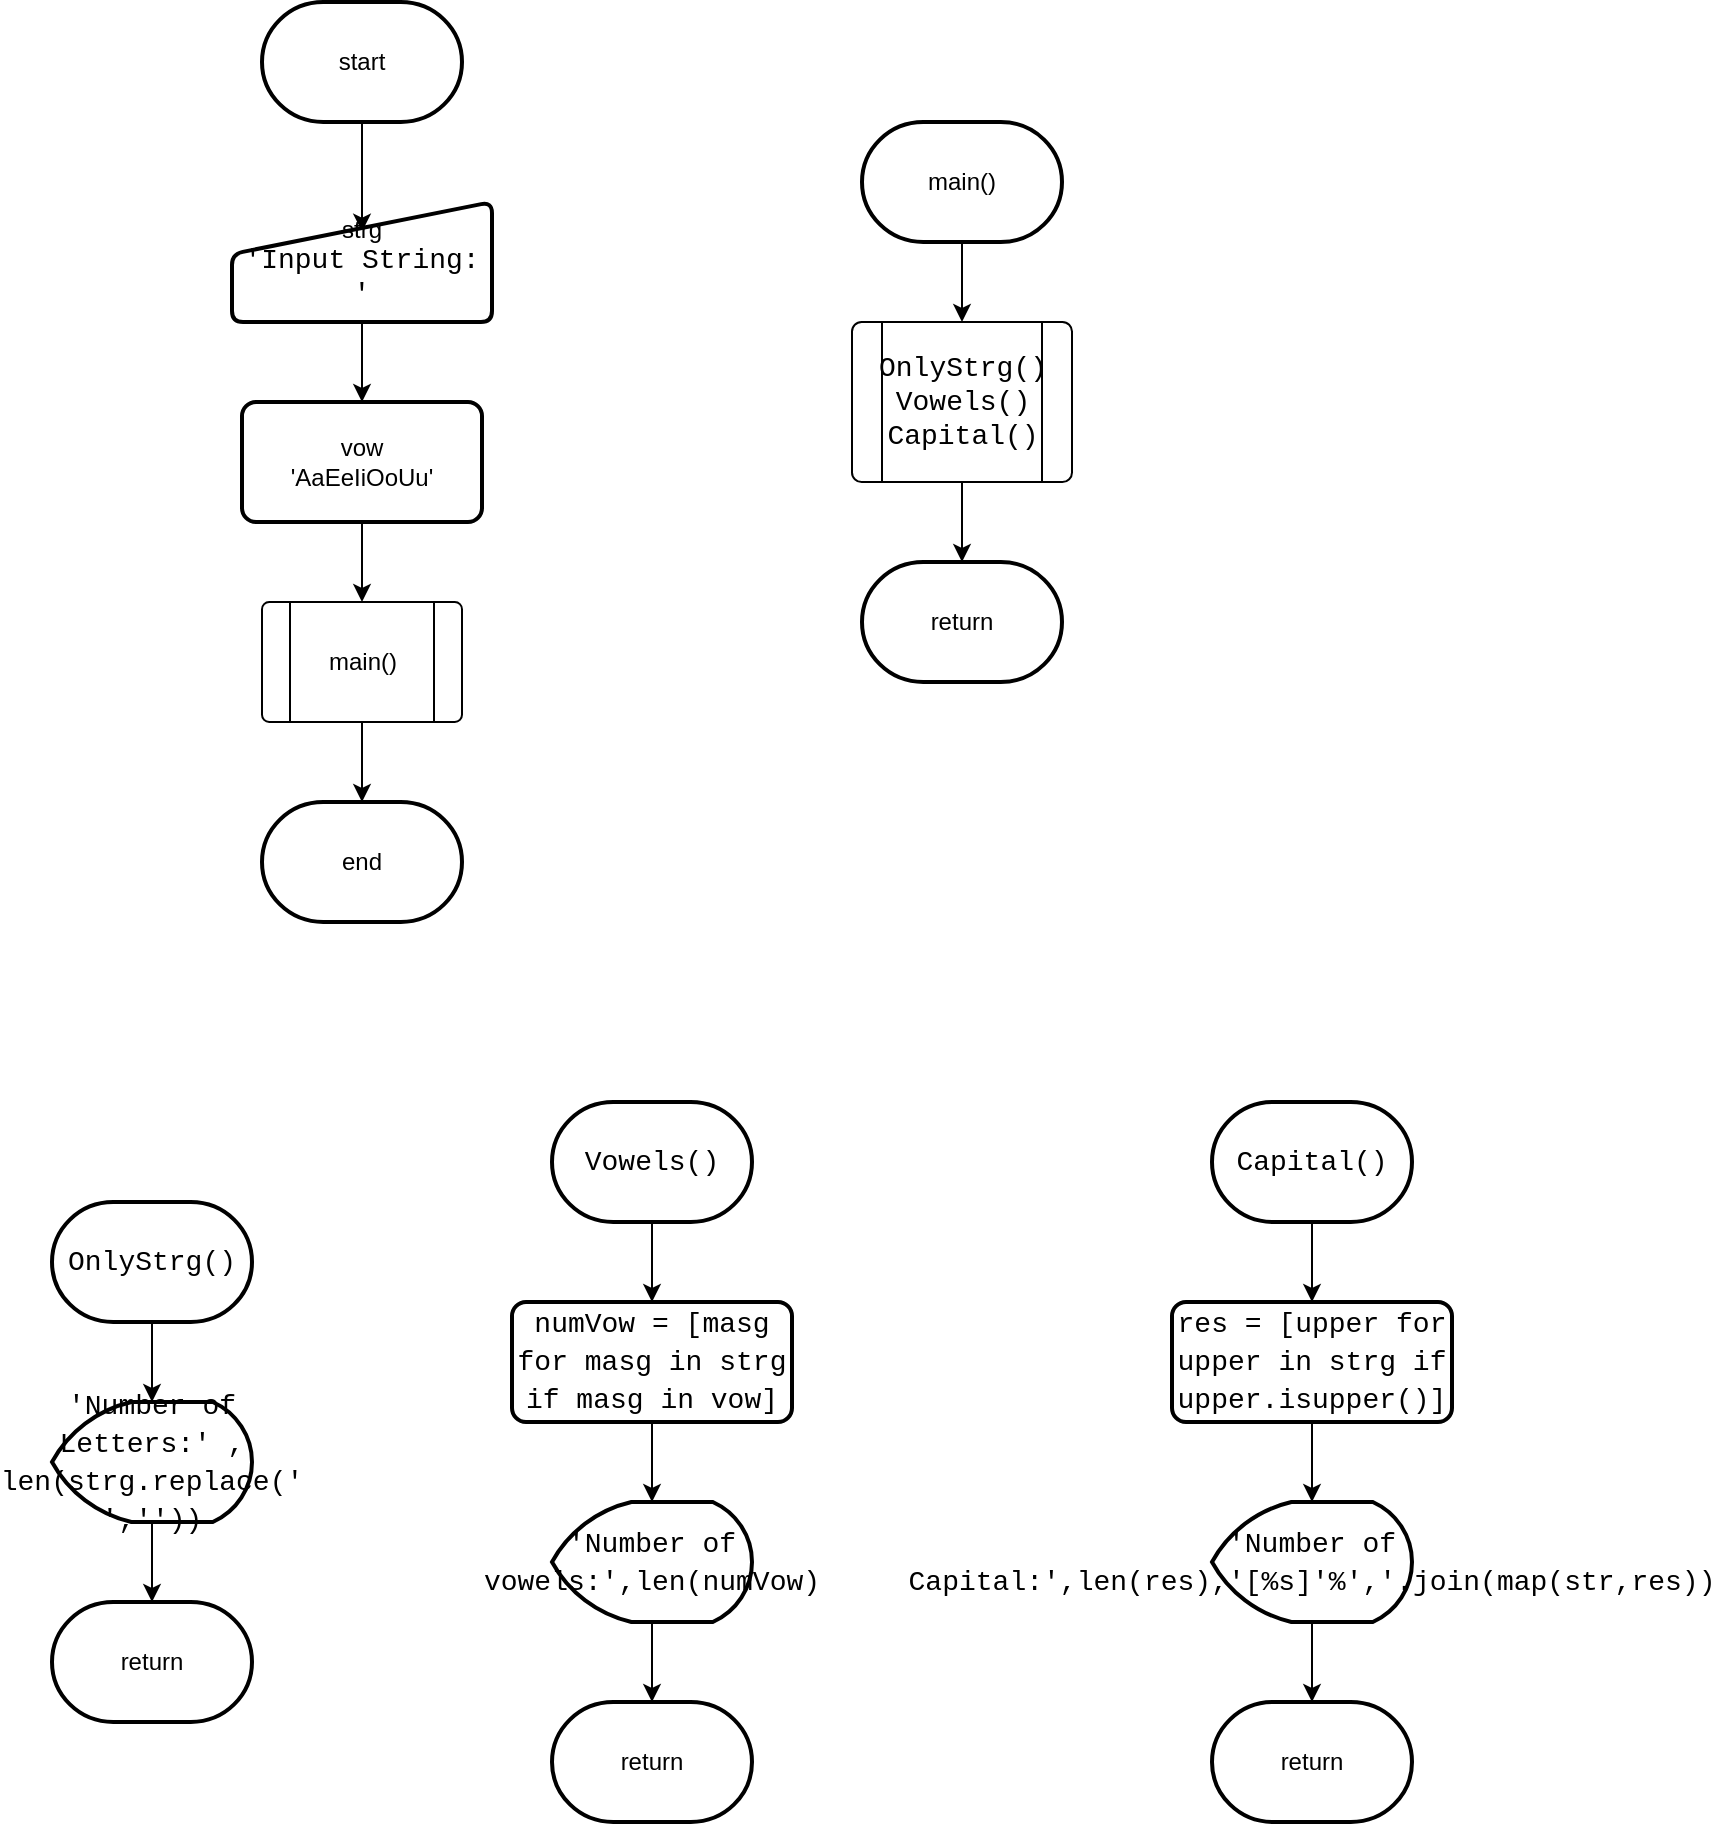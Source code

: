 <mxfile>
    <diagram id="IwFxLbhzQeUAuviqCziR" name="Page-1">
        <mxGraphModel dx="1025" dy="398" grid="1" gridSize="10" guides="1" tooltips="1" connect="1" arrows="1" fold="1" page="1" pageScale="1" pageWidth="850" pageHeight="1100" math="0" shadow="0">
            <root>
                <mxCell id="0"/>
                <mxCell id="1" parent="0"/>
                <mxCell id="10" style="edgeStyle=none;html=1;entryX=0.5;entryY=0.247;entryDx=0;entryDy=0;entryPerimeter=0;labelBackgroundColor=none;fontColor=default;" edge="1" parent="1" source="2" target="5">
                    <mxGeometry relative="1" as="geometry"/>
                </mxCell>
                <mxCell id="2" value="start" style="strokeWidth=2;html=1;shape=mxgraph.flowchart.terminator;whiteSpace=wrap;labelBackgroundColor=none;fontColor=default;" vertex="1" parent="1">
                    <mxGeometry x="195" y="40" width="100" height="60" as="geometry"/>
                </mxCell>
                <mxCell id="11" style="edgeStyle=none;html=1;entryX=0.5;entryY=0;entryDx=0;entryDy=0;labelBackgroundColor=none;fontColor=default;" edge="1" parent="1" source="5" target="6">
                    <mxGeometry relative="1" as="geometry"/>
                </mxCell>
                <mxCell id="5" value="&lt;span&gt;strg&lt;br&gt;&lt;/span&gt;&lt;span style=&quot;font-family: &amp;quot;consolas&amp;quot; , &amp;quot;courier new&amp;quot; , monospace ; font-size: 14px&quot;&gt;'Input String: '&lt;/span&gt;" style="html=1;strokeWidth=2;shape=manualInput;whiteSpace=wrap;rounded=1;size=26;arcSize=11;labelBackgroundColor=none;fontColor=default;" vertex="1" parent="1">
                    <mxGeometry x="180" y="140" width="130" height="60" as="geometry"/>
                </mxCell>
                <mxCell id="12" style="edgeStyle=none;html=1;entryX=0.5;entryY=0;entryDx=0;entryDy=0;labelBackgroundColor=none;fontColor=default;" edge="1" parent="1" source="6" target="7">
                    <mxGeometry relative="1" as="geometry"/>
                </mxCell>
                <mxCell id="6" value="vow&lt;br&gt;'AaEeIiOoUu'" style="rounded=1;whiteSpace=wrap;html=1;absoluteArcSize=1;arcSize=14;strokeWidth=2;labelBackgroundColor=none;fontColor=default;" vertex="1" parent="1">
                    <mxGeometry x="185" y="240" width="120" height="60" as="geometry"/>
                </mxCell>
                <mxCell id="13" style="edgeStyle=none;html=1;entryX=0.5;entryY=0;entryDx=0;entryDy=0;entryPerimeter=0;labelBackgroundColor=none;fontColor=default;" edge="1" parent="1" source="7" target="8">
                    <mxGeometry relative="1" as="geometry"/>
                </mxCell>
                <mxCell id="7" value="" style="verticalLabelPosition=bottom;verticalAlign=top;html=1;shape=process;whiteSpace=wrap;rounded=1;size=0.14;arcSize=6;labelBackgroundColor=none;fontColor=default;" vertex="1" parent="1">
                    <mxGeometry x="195" y="340" width="100" height="60" as="geometry"/>
                </mxCell>
                <mxCell id="8" value="end" style="strokeWidth=2;html=1;shape=mxgraph.flowchart.terminator;whiteSpace=wrap;labelBackgroundColor=none;fontColor=default;" vertex="1" parent="1">
                    <mxGeometry x="195" y="440" width="100" height="60" as="geometry"/>
                </mxCell>
                <mxCell id="14" value="main()" style="text;html=1;align=center;verticalAlign=middle;resizable=0;points=[];autosize=1;strokeColor=none;fillColor=none;labelBackgroundColor=none;fontColor=default;" vertex="1" parent="1">
                    <mxGeometry x="220" y="360" width="50" height="20" as="geometry"/>
                </mxCell>
                <mxCell id="24" style="edgeStyle=none;html=1;entryX=0.5;entryY=0;entryDx=0;entryDy=0;entryPerimeter=0;labelBackgroundColor=none;fontColor=default;" edge="1" parent="1" source="15" target="18">
                    <mxGeometry relative="1" as="geometry"/>
                </mxCell>
                <mxCell id="15" value="&lt;div style=&quot;font-family: consolas, &amp;quot;courier new&amp;quot;, monospace; font-size: 14px; line-height: 19px;&quot;&gt;&lt;span style=&quot;&quot;&gt;OnlyStrg&lt;/span&gt;()&lt;/div&gt;" style="strokeWidth=2;html=1;shape=mxgraph.flowchart.terminator;whiteSpace=wrap;labelBackgroundColor=none;fontColor=default;" vertex="1" parent="1">
                    <mxGeometry x="90" y="640" width="100" height="60" as="geometry"/>
                </mxCell>
                <mxCell id="27" style="edgeStyle=none;html=1;entryX=0.5;entryY=0;entryDx=0;entryDy=0;labelBackgroundColor=none;fontColor=default;" edge="1" parent="1" source="16" target="20">
                    <mxGeometry relative="1" as="geometry"/>
                </mxCell>
                <mxCell id="16" value="&lt;div style=&quot;font-family: consolas, &amp;quot;courier new&amp;quot;, monospace; font-size: 14px; line-height: 19px;&quot;&gt;&lt;span style=&quot;&quot;&gt;Vowels&lt;/span&gt;()&lt;/div&gt;" style="strokeWidth=2;html=1;shape=mxgraph.flowchart.terminator;whiteSpace=wrap;labelBackgroundColor=none;fontColor=default;" vertex="1" parent="1">
                    <mxGeometry x="340" y="590" width="100" height="60" as="geometry"/>
                </mxCell>
                <mxCell id="33" style="edgeStyle=none;html=1;entryX=0.5;entryY=0;entryDx=0;entryDy=0;labelBackgroundColor=none;fontColor=default;" edge="1" parent="1" source="17" target="30">
                    <mxGeometry relative="1" as="geometry"/>
                </mxCell>
                <mxCell id="17" value="&lt;div style=&quot;font-family: consolas, &amp;quot;courier new&amp;quot;, monospace; font-size: 14px; line-height: 19px;&quot;&gt;&lt;span style=&quot;&quot;&gt;Capital&lt;/span&gt;()&lt;/div&gt;" style="strokeWidth=2;html=1;shape=mxgraph.flowchart.terminator;whiteSpace=wrap;labelBackgroundColor=none;fontColor=default;" vertex="1" parent="1">
                    <mxGeometry x="670" y="590" width="100" height="60" as="geometry"/>
                </mxCell>
                <mxCell id="25" style="edgeStyle=none;html=1;entryX=0.5;entryY=0;entryDx=0;entryDy=0;entryPerimeter=0;labelBackgroundColor=none;fontColor=default;" edge="1" parent="1" source="18" target="19">
                    <mxGeometry relative="1" as="geometry"/>
                </mxCell>
                <mxCell id="18" value="&lt;div style=&quot;font-family: consolas, &amp;quot;courier new&amp;quot;, monospace; font-size: 14px; line-height: 19px;&quot;&gt;&lt;span style=&quot;&quot;&gt;'Number of Letters:'&lt;/span&gt; , &lt;span style=&quot;&quot;&gt;len&lt;/span&gt;(&lt;span style=&quot;&quot;&gt;strg&lt;/span&gt;.&lt;span style=&quot;&quot;&gt;replace&lt;/span&gt;(&lt;span style=&quot;&quot;&gt;' '&lt;/span&gt;,&lt;span style=&quot;&quot;&gt;''&lt;/span&gt;))&lt;/div&gt;" style="strokeWidth=2;html=1;shape=mxgraph.flowchart.display;whiteSpace=wrap;labelBackgroundColor=none;fontColor=default;" vertex="1" parent="1">
                    <mxGeometry x="90" y="740" width="100" height="60" as="geometry"/>
                </mxCell>
                <mxCell id="19" value="return" style="strokeWidth=2;html=1;shape=mxgraph.flowchart.terminator;whiteSpace=wrap;labelBackgroundColor=none;fontColor=default;" vertex="1" parent="1">
                    <mxGeometry x="90" y="840" width="100" height="60" as="geometry"/>
                </mxCell>
                <mxCell id="28" style="edgeStyle=none;html=1;entryX=0.5;entryY=0;entryDx=0;entryDy=0;entryPerimeter=0;labelBackgroundColor=none;fontColor=default;" edge="1" parent="1" source="20" target="21">
                    <mxGeometry relative="1" as="geometry"/>
                </mxCell>
                <mxCell id="20" value="&lt;div style=&quot;font-family: &amp;quot;consolas&amp;quot; , &amp;quot;courier new&amp;quot; , monospace ; font-size: 14px ; line-height: 19px&quot;&gt;&lt;div style=&quot;font-family: consolas, &amp;quot;courier new&amp;quot;, monospace; line-height: 19px;&quot;&gt;&lt;span style=&quot;&quot;&gt;numVow&lt;/span&gt; = [&lt;span style=&quot;&quot;&gt;masg&lt;/span&gt; &lt;span style=&quot;&quot;&gt;for&lt;/span&gt; &lt;span style=&quot;&quot;&gt;masg&lt;/span&gt; &lt;span style=&quot;&quot;&gt;in&lt;/span&gt; &lt;span style=&quot;&quot;&gt;strg&lt;/span&gt; &lt;span style=&quot;&quot;&gt;if&lt;/span&gt; &lt;span style=&quot;&quot;&gt;masg&lt;/span&gt; &lt;span style=&quot;&quot;&gt;in&lt;/span&gt; &lt;span style=&quot;&quot;&gt;vow&lt;/span&gt;]&lt;/div&gt;&lt;/div&gt;" style="rounded=1;whiteSpace=wrap;html=1;absoluteArcSize=1;arcSize=14;strokeWidth=2;labelBackgroundColor=none;fontColor=default;" vertex="1" parent="1">
                    <mxGeometry x="320" y="690" width="140" height="60" as="geometry"/>
                </mxCell>
                <mxCell id="29" style="edgeStyle=none;html=1;entryX=0.5;entryY=0;entryDx=0;entryDy=0;entryPerimeter=0;labelBackgroundColor=none;fontColor=default;" edge="1" parent="1" source="21" target="22">
                    <mxGeometry relative="1" as="geometry"/>
                </mxCell>
                <mxCell id="21" value="&lt;div style=&quot;font-family: &amp;quot;consolas&amp;quot; , &amp;quot;courier new&amp;quot; , monospace ; font-size: 14px ; line-height: 19px&quot;&gt;&lt;div style=&quot;font-family: consolas, &amp;quot;courier new&amp;quot;, monospace; line-height: 19px;&quot;&gt;&lt;span style=&quot;&quot;&gt;'Number of vowels:'&lt;/span&gt;,&lt;span style=&quot;&quot;&gt;len&lt;/span&gt;(&lt;span style=&quot;&quot;&gt;numVow&lt;/span&gt;)&lt;/div&gt;&lt;/div&gt;" style="strokeWidth=2;html=1;shape=mxgraph.flowchart.display;whiteSpace=wrap;labelBackgroundColor=none;fontColor=default;" vertex="1" parent="1">
                    <mxGeometry x="340" y="790" width="100" height="60" as="geometry"/>
                </mxCell>
                <mxCell id="22" value="return" style="strokeWidth=2;html=1;shape=mxgraph.flowchart.terminator;whiteSpace=wrap;labelBackgroundColor=none;fontColor=default;" vertex="1" parent="1">
                    <mxGeometry x="340" y="890" width="100" height="60" as="geometry"/>
                </mxCell>
                <mxCell id="34" style="edgeStyle=none;html=1;entryX=0.5;entryY=0;entryDx=0;entryDy=0;entryPerimeter=0;labelBackgroundColor=none;fontColor=default;" edge="1" parent="1" source="30" target="31">
                    <mxGeometry relative="1" as="geometry"/>
                </mxCell>
                <mxCell id="30" value="&lt;div style=&quot;font-family: &amp;quot;consolas&amp;quot; , &amp;quot;courier new&amp;quot; , monospace ; font-size: 14px ; line-height: 19px&quot;&gt;&lt;div style=&quot;font-family: &amp;quot;consolas&amp;quot; , &amp;quot;courier new&amp;quot; , monospace ; line-height: 19px&quot;&gt;&lt;div style=&quot;font-family: consolas, &amp;quot;courier new&amp;quot;, monospace; line-height: 19px;&quot;&gt;&lt;span style=&quot;&quot;&gt;res&lt;/span&gt; = [&lt;span style=&quot;&quot;&gt;upper&lt;/span&gt; &lt;span style=&quot;&quot;&gt;for&lt;/span&gt; &lt;span style=&quot;&quot;&gt;upper&lt;/span&gt; &lt;span style=&quot;&quot;&gt;in&lt;/span&gt; &lt;span style=&quot;&quot;&gt;strg&lt;/span&gt; &lt;span style=&quot;&quot;&gt;if&lt;/span&gt; &lt;span style=&quot;&quot;&gt;upper&lt;/span&gt;.&lt;span style=&quot;&quot;&gt;isupper&lt;/span&gt;()]&lt;/div&gt;&lt;/div&gt;&lt;/div&gt;" style="rounded=1;whiteSpace=wrap;html=1;absoluteArcSize=1;arcSize=14;strokeWidth=2;labelBackgroundColor=none;fontColor=default;" vertex="1" parent="1">
                    <mxGeometry x="650" y="690" width="140" height="60" as="geometry"/>
                </mxCell>
                <mxCell id="35" style="edgeStyle=none;html=1;entryX=0.5;entryY=0;entryDx=0;entryDy=0;entryPerimeter=0;labelBackgroundColor=none;fontColor=default;" edge="1" parent="1" source="31" target="32">
                    <mxGeometry relative="1" as="geometry"/>
                </mxCell>
                <mxCell id="31" value="&lt;div style=&quot;font-family: &amp;#34;consolas&amp;#34; , &amp;#34;courier new&amp;#34; , monospace ; font-size: 14px ; line-height: 19px&quot;&gt;&lt;div style=&quot;font-family: &amp;#34;consolas&amp;#34; , &amp;#34;courier new&amp;#34; , monospace ; line-height: 19px&quot;&gt;&lt;span&gt;'Number of Capital:'&lt;/span&gt;,&lt;span&gt;len&lt;/span&gt;(&lt;span&gt;res&lt;/span&gt;)&lt;span&gt;,&lt;/span&gt;&lt;span&gt;'[&lt;/span&gt;&lt;span&gt;%s&lt;/span&gt;&lt;span&gt;]'&lt;/span&gt;&lt;span&gt;%&lt;/span&gt;&lt;span&gt;','&lt;/span&gt;&lt;span&gt;.&lt;/span&gt;&lt;span&gt;join&lt;/span&gt;&lt;span&gt;(&lt;/span&gt;&lt;span&gt;map&lt;/span&gt;&lt;span&gt;(&lt;/span&gt;&lt;span&gt;str&lt;/span&gt;&lt;span&gt;,&lt;/span&gt;&lt;span&gt;res&lt;/span&gt;&lt;span&gt;))&lt;/span&gt;&lt;/div&gt;&lt;/div&gt;" style="strokeWidth=2;html=1;shape=mxgraph.flowchart.display;whiteSpace=wrap;labelBackgroundColor=none;fontColor=default;" vertex="1" parent="1">
                    <mxGeometry x="670" y="790" width="100" height="60" as="geometry"/>
                </mxCell>
                <mxCell id="32" value="return" style="strokeWidth=2;html=1;shape=mxgraph.flowchart.terminator;whiteSpace=wrap;labelBackgroundColor=none;fontColor=default;" vertex="1" parent="1">
                    <mxGeometry x="670" y="890" width="100" height="60" as="geometry"/>
                </mxCell>
                <mxCell id="40" style="edgeStyle=none;html=1;entryX=0.5;entryY=0;entryDx=0;entryDy=0;labelBackgroundColor=none;fontColor=default;" edge="1" parent="1" source="36" target="38">
                    <mxGeometry relative="1" as="geometry"/>
                </mxCell>
                <mxCell id="36" value="main()" style="strokeWidth=2;html=1;shape=mxgraph.flowchart.terminator;whiteSpace=wrap;labelBackgroundColor=none;fontColor=default;" vertex="1" parent="1">
                    <mxGeometry x="495" y="100" width="100" height="60" as="geometry"/>
                </mxCell>
                <mxCell id="37" value="return" style="strokeWidth=2;html=1;shape=mxgraph.flowchart.terminator;whiteSpace=wrap;labelBackgroundColor=none;fontColor=default;" vertex="1" parent="1">
                    <mxGeometry x="495" y="320" width="100" height="60" as="geometry"/>
                </mxCell>
                <mxCell id="41" style="edgeStyle=none;html=1;entryX=0.5;entryY=0;entryDx=0;entryDy=0;entryPerimeter=0;labelBackgroundColor=none;fontColor=default;" edge="1" parent="1" source="38" target="37">
                    <mxGeometry relative="1" as="geometry"/>
                </mxCell>
                <mxCell id="38" value="" style="verticalLabelPosition=bottom;verticalAlign=top;html=1;shape=process;whiteSpace=wrap;rounded=1;size=0.14;arcSize=6;labelBackgroundColor=none;fontColor=default;" vertex="1" parent="1">
                    <mxGeometry x="490" y="200" width="110" height="80" as="geometry"/>
                </mxCell>
                <mxCell id="42" value="&lt;span style=&quot;font-family: consolas, &amp;quot;courier new&amp;quot;, monospace; font-size: 14px;&quot;&gt;OnlyStrg&lt;/span&gt;&lt;span style=&quot;font-family: consolas, &amp;quot;courier new&amp;quot;, monospace; font-size: 14px;&quot;&gt;()&lt;br&gt;&lt;/span&gt;&lt;span style=&quot;font-family: consolas, &amp;quot;courier new&amp;quot;, monospace; font-size: 14px;&quot;&gt;Vowels&lt;/span&gt;&lt;span style=&quot;font-family: consolas, &amp;quot;courier new&amp;quot;, monospace; font-size: 14px;&quot;&gt;()&lt;br&gt;&lt;/span&gt;&lt;span style=&quot;font-family: consolas, &amp;quot;courier new&amp;quot;, monospace; font-size: 14px;&quot;&gt;Capital&lt;/span&gt;&lt;span style=&quot;font-family: consolas, &amp;quot;courier new&amp;quot;, monospace; font-size: 14px;&quot;&gt;()&lt;/span&gt;&lt;span style=&quot;font-family: consolas, &amp;quot;courier new&amp;quot;, monospace; font-size: 14px;&quot;&gt;&lt;br&gt;&lt;/span&gt;" style="text;html=1;align=center;verticalAlign=middle;resizable=0;points=[];autosize=1;strokeColor=none;fillColor=none;fontColor=default;labelBackgroundColor=none;" vertex="1" parent="1">
                    <mxGeometry x="500" y="215" width="90" height="50" as="geometry"/>
                </mxCell>
            </root>
        </mxGraphModel>
    </diagram>
</mxfile>